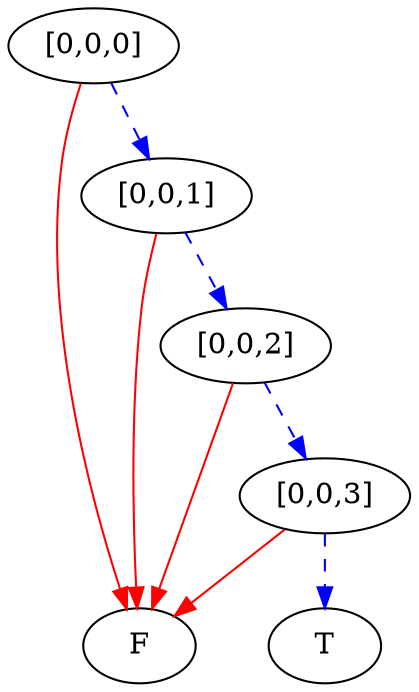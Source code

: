 digraph {
    1 [label=F];
    2 [label=T];
    3 [label="[0,0,3]"];
    4 [label="[0,0,2]"];
    5 [label="[0,0,1]"];
    6 [label="[0,0,0]"];
    3 -> 2 [style=dashed
           ,color=blue];
    3 -> 1 [color=red];
    4 -> 3 [style=dashed
           ,color=blue];
    4 -> 1 [color=red];
    5 -> 4 [style=dashed
           ,color=blue];
    5 -> 1 [color=red];
    6 -> 5 [style=dashed
           ,color=blue];
    6 -> 1 [color=red];
}